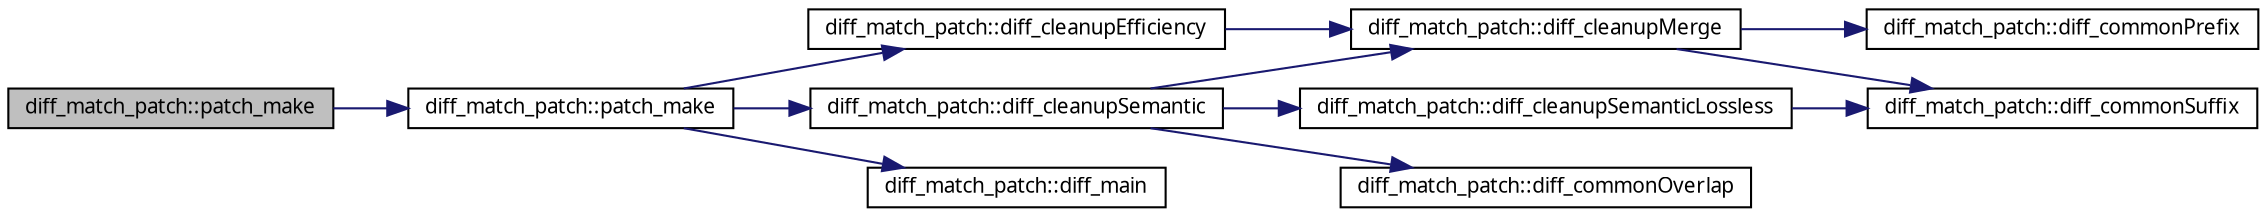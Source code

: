 digraph G
{
  edge [fontname="FreeSans.ttf",fontsize="10",labelfontname="FreeSans.ttf",labelfontsize="10"];
  node [fontname="FreeSans.ttf",fontsize="10",shape=record];
  rankdir=LR;
  Node1 [label="diff_match_patch::patch_make",height=0.2,width=0.4,color="black", fillcolor="grey75", style="filled" fontcolor="black"];
  Node1 -> Node2 [color="midnightblue",fontsize="10",style="solid",fontname="FreeSans.ttf"];
  Node2 [label="diff_match_patch::patch_make",height=0.2,width=0.4,color="black", fillcolor="white", style="filled",URL="$classdiff__match__patch.html#afb9335ec40ffb7b74a822a1210d90e19"];
  Node2 -> Node3 [color="midnightblue",fontsize="10",style="solid",fontname="FreeSans.ttf"];
  Node3 [label="diff_match_patch::diff_cleanupEfficiency",height=0.2,width=0.4,color="black", fillcolor="white", style="filled",URL="$classdiff__match__patch.html#a41df9d26471d7d9f4ca085ab9f5da945"];
  Node3 -> Node4 [color="midnightblue",fontsize="10",style="solid",fontname="FreeSans.ttf"];
  Node4 [label="diff_match_patch::diff_cleanupMerge",height=0.2,width=0.4,color="black", fillcolor="white", style="filled",URL="$classdiff__match__patch.html#ad64d391bc3f34cad326f869eedb748f9"];
  Node4 -> Node5 [color="midnightblue",fontsize="10",style="solid",fontname="FreeSans.ttf"];
  Node5 [label="diff_match_patch::diff_commonPrefix",height=0.2,width=0.4,color="black", fillcolor="white", style="filled",URL="$classdiff__match__patch.html#a6139ad292f602b8b9295fe0c48709e31"];
  Node4 -> Node6 [color="midnightblue",fontsize="10",style="solid",fontname="FreeSans.ttf"];
  Node6 [label="diff_match_patch::diff_commonSuffix",height=0.2,width=0.4,color="black", fillcolor="white", style="filled",URL="$classdiff__match__patch.html#aed765d65d9e6fb78de3725416a262586"];
  Node2 -> Node7 [color="midnightblue",fontsize="10",style="solid",fontname="FreeSans.ttf"];
  Node7 [label="diff_match_patch::diff_cleanupSemantic",height=0.2,width=0.4,color="black", fillcolor="white", style="filled",URL="$classdiff__match__patch.html#a1150e91652b023e8893555f737ac9894"];
  Node7 -> Node4 [color="midnightblue",fontsize="10",style="solid",fontname="FreeSans.ttf"];
  Node7 -> Node8 [color="midnightblue",fontsize="10",style="solid",fontname="FreeSans.ttf"];
  Node8 [label="diff_match_patch::diff_cleanupSemanticLossless",height=0.2,width=0.4,color="black", fillcolor="white", style="filled",URL="$classdiff__match__patch.html#afd96870070c1dc460d1c261fa3f0f485"];
  Node8 -> Node6 [color="midnightblue",fontsize="10",style="solid",fontname="FreeSans.ttf"];
  Node7 -> Node9 [color="midnightblue",fontsize="10",style="solid",fontname="FreeSans.ttf"];
  Node9 [label="diff_match_patch::diff_commonOverlap",height=0.2,width=0.4,color="black", fillcolor="white", style="filled",URL="$classdiff__match__patch.html#aa47c81e235ed1609fb915f03316d21dc"];
  Node2 -> Node10 [color="midnightblue",fontsize="10",style="solid",fontname="FreeSans.ttf"];
  Node10 [label="diff_match_patch::diff_main",height=0.2,width=0.4,color="black", fillcolor="white", style="filled",URL="$classdiff__match__patch.html#a82fe78383b2fddf542fe83e057252e53"];
}
